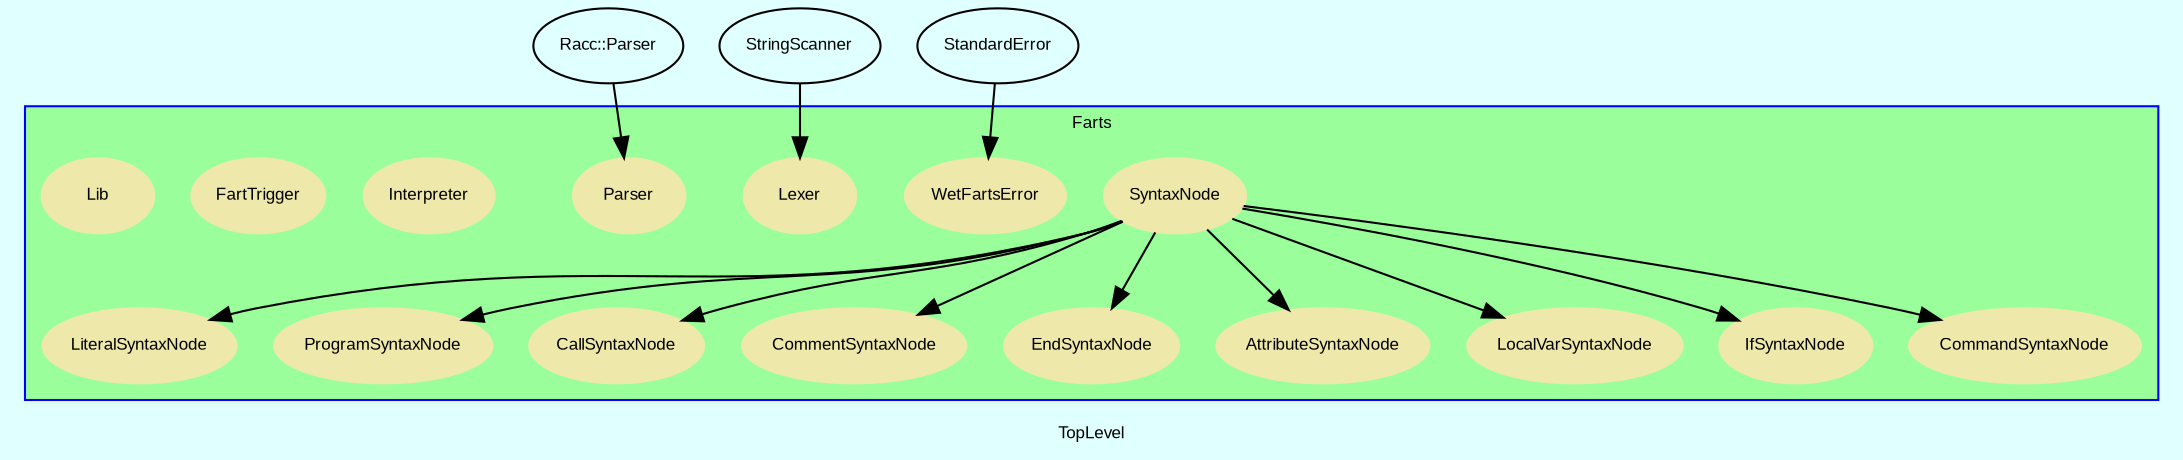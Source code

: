 digraph TopLevel {
    compound = true
    bgcolor = lightcyan1
    fontname = Arial
    fontsize = 8
    label = "TopLevel"
    node [
        fontname = Arial,
        fontsize = 8,
        color = black
    ]

    Farts__SyntaxNode -> Farts__LiteralSyntaxNode [

    ]

    Farts__SyntaxNode -> Farts__ProgramSyntaxNode [

    ]

    Racc__Parser [
        URL = "classes/Racc/Parser.html",
        label = "Racc::Parser"
    ]

    Racc__Parser -> Farts__Parser [

    ]

    Farts__SyntaxNode -> Farts__CallSyntaxNode [

    ]

    Farts__SyntaxNode -> Farts__CommentSyntaxNode [

    ]

    Farts__SyntaxNode -> Farts__EndSyntaxNode [

    ]

    Farts__SyntaxNode -> Farts__AttributeSyntaxNode [

    ]

    Farts__SyntaxNode -> Farts__LocalVarSyntaxNode [

    ]

    StringScanner [
        URL = "classes/StringScanner.html",
        label = "StringScanner"
    ]

    StringScanner -> Farts__Lexer [

    ]

    Farts__SyntaxNode -> Farts__IfSyntaxNode [

    ]

    StandardError [
        URL = "classes/StandardError.html",
        label = "StandardError"
    ]

    StandardError -> Farts__WetFartsError [

    ]

    Farts__SyntaxNode -> Farts__CommandSyntaxNode [

    ]

    subgraph cluster_Farts {
        fillcolor = palegreen1
        URL = "classes/Farts.html"
        fontname = Arial
        color = blue
        label = "Farts"
        style = filled
        Farts [
            shape = plaintext,
            height = 0.01,
            width = 0.01,
            label = ""
        ]

        Farts__LiteralSyntaxNode [
            fontcolor = black,
            URL = "classes/Farts/LiteralSyntaxNode.html",
            shape = ellipse,
            color = palegoldenrod,
            style = filled,
            label = "LiteralSyntaxNode"
        ]

        Farts__ProgramSyntaxNode [
            fontcolor = black,
            URL = "classes/Farts/ProgramSyntaxNode.html",
            shape = ellipse,
            color = palegoldenrod,
            style = filled,
            label = "ProgramSyntaxNode"
        ]

        Farts__Parser [
            fontcolor = black,
            URL = "classes/Farts/Parser.html",
            shape = ellipse,
            color = palegoldenrod,
            style = filled,
            label = "Parser"
        ]

        Farts__CallSyntaxNode [
            fontcolor = black,
            URL = "classes/Farts/CallSyntaxNode.html",
            shape = ellipse,
            color = palegoldenrod,
            style = filled,
            label = "CallSyntaxNode"
        ]

        Farts__Interpreter [
            fontcolor = black,
            URL = "classes/Farts/Interpreter.html",
            shape = ellipse,
            color = palegoldenrod,
            style = filled,
            label = "Interpreter"
        ]

        Farts__CommentSyntaxNode [
            fontcolor = black,
            URL = "classes/Farts/CommentSyntaxNode.html",
            shape = ellipse,
            color = palegoldenrod,
            style = filled,
            label = "CommentSyntaxNode"
        ]

        Farts__EndSyntaxNode [
            fontcolor = black,
            URL = "classes/Farts/EndSyntaxNode.html",
            shape = ellipse,
            color = palegoldenrod,
            style = filled,
            label = "EndSyntaxNode"
        ]

        Farts__FartTrigger [
            fontcolor = black,
            URL = "classes/Farts/FartTrigger.html",
            shape = ellipse,
            color = palegoldenrod,
            style = filled,
            label = "FartTrigger"
        ]

        Farts__AttributeSyntaxNode [
            fontcolor = black,
            URL = "classes/Farts/AttributeSyntaxNode.html",
            shape = ellipse,
            color = palegoldenrod,
            style = filled,
            label = "AttributeSyntaxNode"
        ]

        Farts__LocalVarSyntaxNode [
            fontcolor = black,
            URL = "classes/Farts/LocalVarSyntaxNode.html",
            shape = ellipse,
            color = palegoldenrod,
            style = filled,
            label = "LocalVarSyntaxNode"
        ]

        Farts__SyntaxNode [
            fontcolor = black,
            URL = "classes/Farts/SyntaxNode.html",
            shape = ellipse,
            color = palegoldenrod,
            style = filled,
            label = "SyntaxNode"
        ]

        Farts__Lib [
            fontcolor = black,
            URL = "classes/Farts/Lib.html",
            shape = ellipse,
            color = palegoldenrod,
            style = filled,
            label = "Lib"
        ]

        Farts__Lexer [
            fontcolor = black,
            URL = "classes/Farts/Lexer.html",
            shape = ellipse,
            color = palegoldenrod,
            style = filled,
            label = "Lexer"
        ]

        Farts__IfSyntaxNode [
            fontcolor = black,
            URL = "classes/Farts/IfSyntaxNode.html",
            shape = ellipse,
            color = palegoldenrod,
            style = filled,
            label = "IfSyntaxNode"
        ]

        Farts__WetFartsError [
            fontcolor = black,
            URL = "classes/Farts/WetFartsError.html",
            shape = ellipse,
            color = palegoldenrod,
            style = filled,
            label = "WetFartsError"
        ]

        Farts__CommandSyntaxNode [
            fontcolor = black,
            URL = "classes/Farts/CommandSyntaxNode.html",
            shape = ellipse,
            color = palegoldenrod,
            style = filled,
            label = "CommandSyntaxNode"
        ]

    }

}

